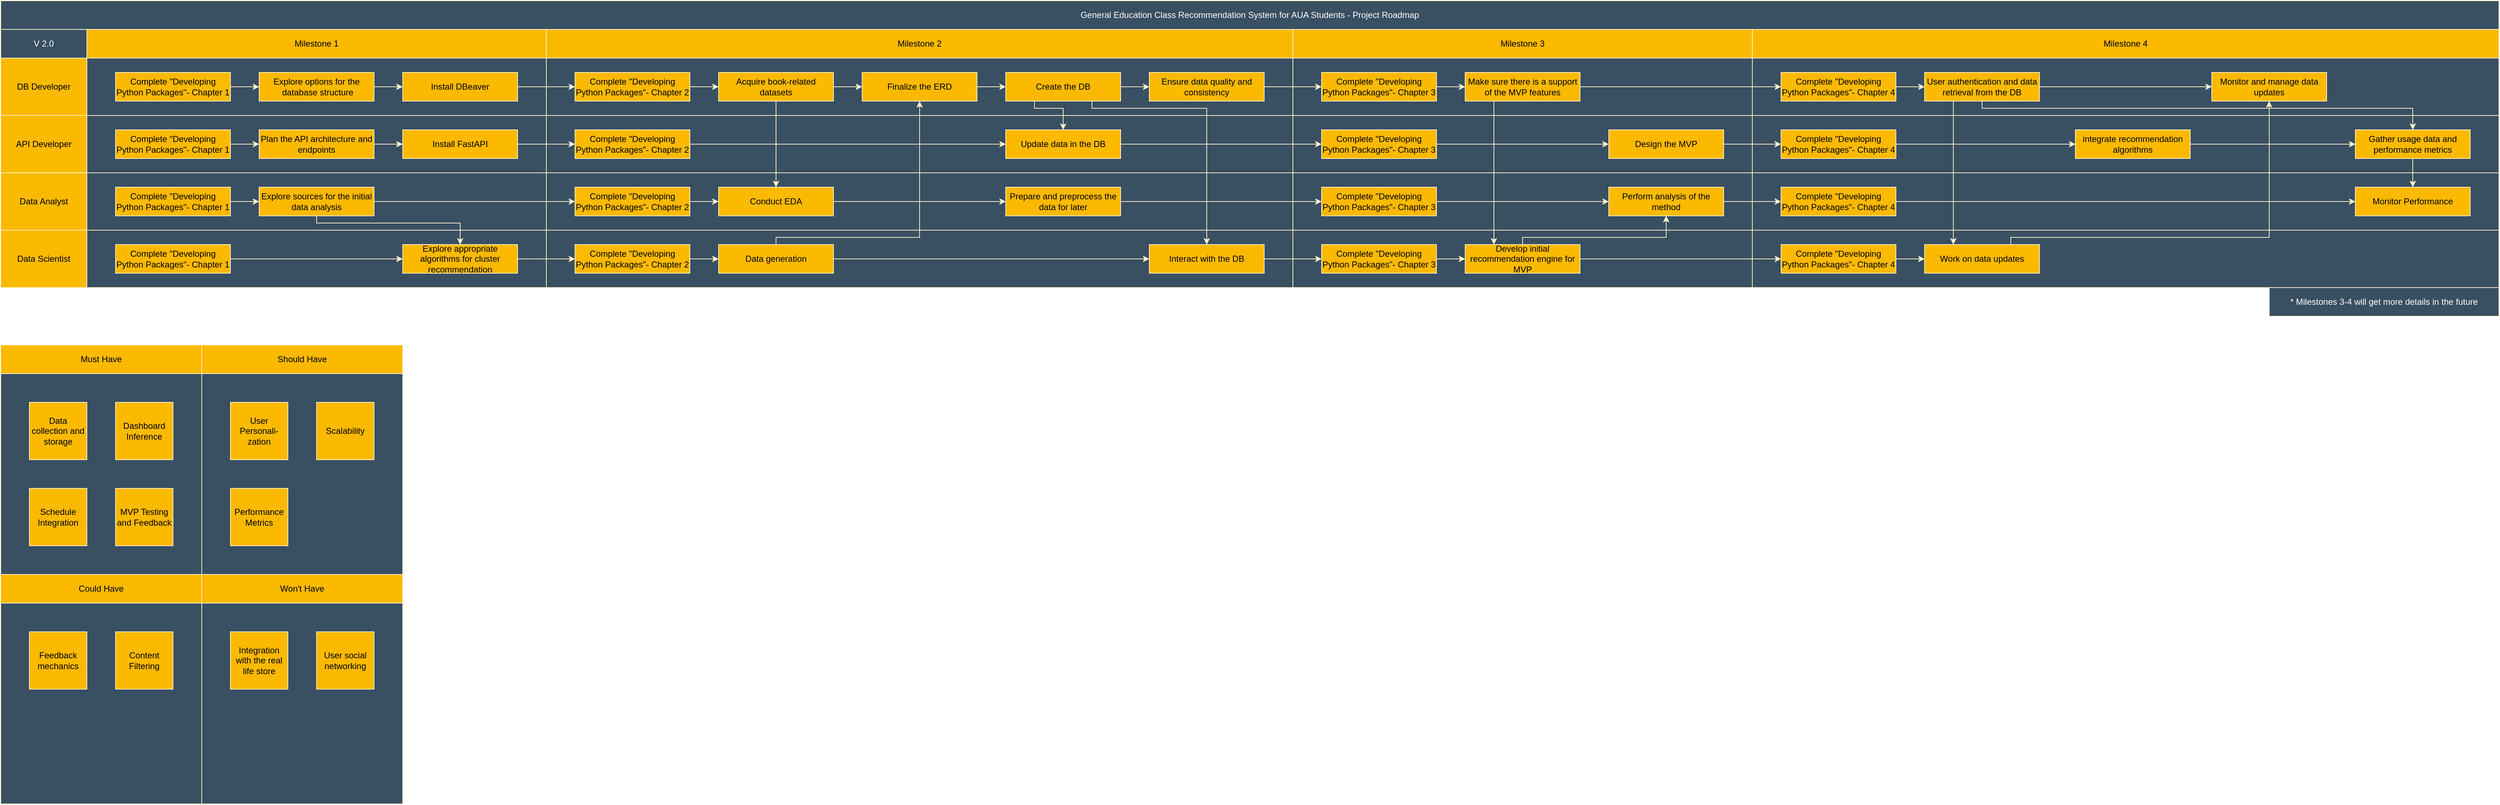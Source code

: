 <mxfile version="22.0.8" type="device">
  <diagram name="Page-1" id="mexHCa_Tbq0mfL7sBKQv">
    <mxGraphModel dx="1640" dy="1112" grid="1" gridSize="10" guides="1" tooltips="1" connect="1" arrows="1" fold="1" page="1" pageScale="1" pageWidth="3560" pageHeight="1200" math="0" shadow="0">
      <root>
        <mxCell id="0" />
        <mxCell id="1" parent="0" />
        <mxCell id="Ef0ztAQk5E2ELIDvsa6d-131" value="" style="rounded=0;whiteSpace=wrap;html=1;fillColor=#394f62;strokeColor=#FFF2CC;" parent="1" vertex="1">
          <mxGeometry x="320" y="880" width="280" height="280" as="geometry" />
        </mxCell>
        <mxCell id="Ef0ztAQk5E2ELIDvsa6d-122" value="" style="rounded=0;whiteSpace=wrap;html=1;fillColor=#394f62;strokeColor=#FFF2CC;" parent="1" vertex="1">
          <mxGeometry x="40" y="880" width="280" height="280" as="geometry" />
        </mxCell>
        <mxCell id="Ef0ztAQk5E2ELIDvsa6d-102" value="Must Have" style="rounded=0;whiteSpace=wrap;html=1;fillColor=#fbb900;strokeColor=#FFF2CC;" parent="1" vertex="1">
          <mxGeometry x="40" y="520" width="280" height="40" as="geometry" />
        </mxCell>
        <mxCell id="Ef0ztAQk5E2ELIDvsa6d-103" value="" style="rounded=0;whiteSpace=wrap;html=1;fillColor=#394f62;strokeColor=#FFF2CC;" parent="1" vertex="1">
          <mxGeometry x="40" y="560" width="280" height="280" as="geometry" />
        </mxCell>
        <mxCell id="Ef0ztAQk5E2ELIDvsa6d-104" value="Data collection and storage" style="rounded=0;whiteSpace=wrap;html=1;fillColor=#fbb900;strokeColor=#FFF2CC;" parent="1" vertex="1">
          <mxGeometry x="80" y="600" width="80" height="80" as="geometry" />
        </mxCell>
        <mxCell id="Ef0ztAQk5E2ELIDvsa6d-105" value="Dashboard Inference" style="rounded=0;whiteSpace=wrap;html=1;fillColor=#fbb900;strokeColor=#FFF2CC;" parent="1" vertex="1">
          <mxGeometry x="200" y="600" width="80" height="80" as="geometry" />
        </mxCell>
        <mxCell id="Ef0ztAQk5E2ELIDvsa6d-107" value="Schedule Integration" style="rounded=0;whiteSpace=wrap;html=1;fillColor=#fbb900;strokeColor=#FFF2CC;" parent="1" vertex="1">
          <mxGeometry x="80" y="720" width="80" height="80" as="geometry" />
        </mxCell>
        <mxCell id="Ef0ztAQk5E2ELIDvsa6d-110" value="MVP Testing and Feedback" style="rounded=0;whiteSpace=wrap;html=1;fillColor=#fbb900;strokeColor=#FFF2CC;" parent="1" vertex="1">
          <mxGeometry x="200" y="720" width="80" height="80" as="geometry" />
        </mxCell>
        <mxCell id="Ef0ztAQk5E2ELIDvsa6d-112" value="Should Have" style="rounded=0;whiteSpace=wrap;html=1;fillColor=#fbb900;strokeColor=#FFF2CC;" parent="1" vertex="1">
          <mxGeometry x="320" y="520" width="280" height="40" as="geometry" />
        </mxCell>
        <mxCell id="Ef0ztAQk5E2ELIDvsa6d-113" value="" style="rounded=0;whiteSpace=wrap;html=1;fillColor=#394f62;strokeColor=#FFF2CC;" parent="1" vertex="1">
          <mxGeometry x="320" y="560" width="280" height="280" as="geometry" />
        </mxCell>
        <mxCell id="Ef0ztAQk5E2ELIDvsa6d-114" value="User Personali- zation" style="rounded=0;whiteSpace=wrap;html=1;fillColor=#fbb900;strokeColor=#FFF2CC;" parent="1" vertex="1">
          <mxGeometry x="360" y="600" width="80" height="80" as="geometry" />
        </mxCell>
        <mxCell id="Ef0ztAQk5E2ELIDvsa6d-115" value="User social networking" style="rounded=0;whiteSpace=wrap;html=1;fillColor=#fbb900;strokeColor=#FFF2CC;" parent="1" vertex="1">
          <mxGeometry x="480" y="920" width="80" height="80" as="geometry" />
        </mxCell>
        <mxCell id="Ef0ztAQk5E2ELIDvsa6d-116" value="Performance Metrics" style="rounded=0;whiteSpace=wrap;html=1;fillColor=#fbb900;strokeColor=#FFF2CC;" parent="1" vertex="1">
          <mxGeometry x="360" y="720" width="80" height="80" as="geometry" />
        </mxCell>
        <mxCell id="Ef0ztAQk5E2ELIDvsa6d-117" value="Scalability" style="rounded=0;whiteSpace=wrap;html=1;fillColor=#fbb900;strokeColor=#FFF2CC;" parent="1" vertex="1">
          <mxGeometry x="480" y="600" width="80" height="80" as="geometry" />
        </mxCell>
        <mxCell id="Ef0ztAQk5E2ELIDvsa6d-118" value="Content Filtering" style="rounded=0;whiteSpace=wrap;html=1;fillColor=#fbb900;strokeColor=#FFF2CC;" parent="1" vertex="1">
          <mxGeometry x="200" y="920" width="80" height="80" as="geometry" />
        </mxCell>
        <mxCell id="Ef0ztAQk5E2ELIDvsa6d-119" value="Integration with the real life store" style="rounded=0;whiteSpace=wrap;html=1;fillColor=#fbb900;strokeColor=#FFF2CC;" parent="1" vertex="1">
          <mxGeometry x="360" y="920" width="80" height="80" as="geometry" />
        </mxCell>
        <mxCell id="Ef0ztAQk5E2ELIDvsa6d-121" value="Could Have" style="rounded=0;whiteSpace=wrap;html=1;fillColor=#fbb900;strokeColor=#FFF2CC;" parent="1" vertex="1">
          <mxGeometry x="40" y="840" width="280" height="40" as="geometry" />
        </mxCell>
        <mxCell id="Ef0ztAQk5E2ELIDvsa6d-130" value="Won&#39;t Have" style="rounded=0;whiteSpace=wrap;html=1;fillColor=#fbb900;strokeColor=#FFF2CC;" parent="1" vertex="1">
          <mxGeometry x="320" y="840" width="280" height="40" as="geometry" />
        </mxCell>
        <mxCell id="Ef0ztAQk5E2ELIDvsa6d-139" value="Feedback mechanics" style="rounded=0;whiteSpace=wrap;html=1;fillColor=#fbb900;strokeColor=#FFF2CC;" parent="1" vertex="1">
          <mxGeometry x="80" y="920" width="80" height="80" as="geometry" />
        </mxCell>
        <mxCell id="Ef0ztAQk5E2ELIDvsa6d-101" value="" style="rounded=0;whiteSpace=wrap;html=1;fillColor=#394f62;strokeColor=#FFF2CC;" parent="1" vertex="1">
          <mxGeometry x="2480" y="360" width="1040" height="80" as="geometry" />
        </mxCell>
        <mxCell id="Ef0ztAQk5E2ELIDvsa6d-100" value="" style="rounded=0;whiteSpace=wrap;html=1;fillColor=#394f62;strokeColor=#FFF2CC;" parent="1" vertex="1">
          <mxGeometry x="2480" y="280" width="1040" height="80" as="geometry" />
        </mxCell>
        <mxCell id="Ef0ztAQk5E2ELIDvsa6d-99" value="" style="rounded=0;whiteSpace=wrap;html=1;fillColor=#394f62;strokeColor=#FFF2CC;" parent="1" vertex="1">
          <mxGeometry x="2480" y="200" width="1040" height="80" as="geometry" />
        </mxCell>
        <mxCell id="Ef0ztAQk5E2ELIDvsa6d-98" value="" style="rounded=0;whiteSpace=wrap;html=1;fillColor=#394f62;strokeColor=#FFF2CC;" parent="1" vertex="1">
          <mxGeometry x="2480" y="120" width="1040" height="80" as="geometry" />
        </mxCell>
        <mxCell id="Ef0ztAQk5E2ELIDvsa6d-79" value="" style="rounded=0;whiteSpace=wrap;html=1;fillColor=#394f62;strokeColor=#FFF2CC;" parent="1" vertex="1">
          <mxGeometry x="1840" y="360" width="640" height="80" as="geometry" />
        </mxCell>
        <mxCell id="Ef0ztAQk5E2ELIDvsa6d-78" value="" style="rounded=0;whiteSpace=wrap;html=1;fillColor=#394f62;strokeColor=#FFF2CC;" parent="1" vertex="1">
          <mxGeometry x="1840" y="280" width="640" height="80" as="geometry" />
        </mxCell>
        <mxCell id="Ef0ztAQk5E2ELIDvsa6d-77" value="" style="rounded=0;whiteSpace=wrap;html=1;fillColor=#394f62;strokeColor=#FFF2CC;" parent="1" vertex="1">
          <mxGeometry x="1840" y="200" width="640" height="80" as="geometry" />
        </mxCell>
        <mxCell id="Ef0ztAQk5E2ELIDvsa6d-76" value="" style="rounded=0;whiteSpace=wrap;html=1;fillColor=#394f62;strokeColor=#FFF2CC;" parent="1" vertex="1">
          <mxGeometry x="1840" y="120" width="640" height="80" as="geometry" />
        </mxCell>
        <mxCell id="Ef0ztAQk5E2ELIDvsa6d-61" value="" style="rounded=0;whiteSpace=wrap;html=1;fillColor=#394f62;strokeColor=#FFF2CC;" parent="1" vertex="1">
          <mxGeometry x="800" y="360" width="1040" height="80" as="geometry" />
        </mxCell>
        <mxCell id="Ef0ztAQk5E2ELIDvsa6d-60" value="" style="rounded=0;whiteSpace=wrap;html=1;fillColor=#394f62;strokeColor=#FFF2CC;" parent="1" vertex="1">
          <mxGeometry x="800" y="280" width="1040" height="80" as="geometry" />
        </mxCell>
        <mxCell id="Ef0ztAQk5E2ELIDvsa6d-59" value="" style="rounded=0;whiteSpace=wrap;html=1;fillColor=#394f62;strokeColor=#FFF2CC;" parent="1" vertex="1">
          <mxGeometry x="800" y="170" width="1040" height="110" as="geometry" />
        </mxCell>
        <mxCell id="Ef0ztAQk5E2ELIDvsa6d-58" value="" style="rounded=0;whiteSpace=wrap;html=1;fillColor=#394f62;strokeColor=#FFF2CC;" parent="1" vertex="1">
          <mxGeometry x="800" y="120" width="1040" height="80" as="geometry" />
        </mxCell>
        <mxCell id="Ef0ztAQk5E2ELIDvsa6d-1" value="&lt;font color=&quot;#ffffff&quot;&gt;General Education Class Recommendation System for AUA Students - Project Roadmap&lt;/font&gt;" style="rounded=0;whiteSpace=wrap;html=1;fillColor=#394f62;strokeColor=#FFF2CC;" parent="1" vertex="1">
          <mxGeometry x="40" y="40" width="3480" height="40" as="geometry" />
        </mxCell>
        <mxCell id="Ef0ztAQk5E2ELIDvsa6d-2" value="Milestone 1" style="rounded=0;whiteSpace=wrap;html=1;fillColor=#fbb900;strokeColor=#FFF2CC;" parent="1" vertex="1">
          <mxGeometry x="160" y="80" width="640" height="40" as="geometry" />
        </mxCell>
        <mxCell id="Ef0ztAQk5E2ELIDvsa6d-3" value="DB Developer" style="rounded=0;whiteSpace=wrap;html=1;fillColor=#fbb900;strokeColor=#FFF2CC;" parent="1" vertex="1">
          <mxGeometry x="40" y="120" width="120" height="80" as="geometry" />
        </mxCell>
        <mxCell id="Ef0ztAQk5E2ELIDvsa6d-4" value="API Developer" style="rounded=0;whiteSpace=wrap;html=1;fillColor=#fbb900;strokeColor=#FFF2CC;" parent="1" vertex="1">
          <mxGeometry x="40" y="200" width="120" height="80" as="geometry" />
        </mxCell>
        <mxCell id="Ef0ztAQk5E2ELIDvsa6d-5" value="Data Analyst" style="rounded=0;whiteSpace=wrap;html=1;fillColor=#fbb900;strokeColor=#FFF2CC;" parent="1" vertex="1">
          <mxGeometry x="40" y="280" width="120" height="80" as="geometry" />
        </mxCell>
        <mxCell id="Ef0ztAQk5E2ELIDvsa6d-6" value="Data Scientist" style="rounded=0;whiteSpace=wrap;html=1;fillColor=#fbb900;strokeColor=#FFF2CC;" parent="1" vertex="1">
          <mxGeometry x="40" y="360" width="120" height="80" as="geometry" />
        </mxCell>
        <mxCell id="Ef0ztAQk5E2ELIDvsa6d-7" value="&lt;font color=&quot;#ffffff&quot;&gt;V 2.0&lt;/font&gt;" style="rounded=0;whiteSpace=wrap;html=1;fillColor=#394f62;strokeColor=#FFF2CC;" parent="1" vertex="1">
          <mxGeometry x="40" y="80" width="120" height="40" as="geometry" />
        </mxCell>
        <mxCell id="Ef0ztAQk5E2ELIDvsa6d-13" value="" style="rounded=0;whiteSpace=wrap;html=1;fillColor=#394f62;strokeColor=#FFF2CC;" parent="1" vertex="1">
          <mxGeometry x="160" y="200" width="640" height="80" as="geometry" />
        </mxCell>
        <mxCell id="Ef0ztAQk5E2ELIDvsa6d-14" value="" style="rounded=0;whiteSpace=wrap;html=1;fillColor=#394f62;strokeColor=#FFF2CC;" parent="1" vertex="1">
          <mxGeometry x="160" y="360" width="640" height="80" as="geometry" />
        </mxCell>
        <mxCell id="Ef0ztAQk5E2ELIDvsa6d-15" value="" style="rounded=0;whiteSpace=wrap;html=1;fillColor=#394f62;strokeColor=#FFF2CC;" parent="1" vertex="1">
          <mxGeometry x="160" y="280" width="640" height="80" as="geometry" />
        </mxCell>
        <mxCell id="Ef0ztAQk5E2ELIDvsa6d-12" value="" style="rounded=0;whiteSpace=wrap;html=1;fillColor=#394f62;strokeColor=#FFF2CC;" parent="1" vertex="1">
          <mxGeometry x="160" y="120" width="640" height="80" as="geometry" />
        </mxCell>
        <mxCell id="Ef0ztAQk5E2ELIDvsa6d-9" value="Complete &quot;Developing Python Packages&quot;- Chapter 1" style="rounded=0;whiteSpace=wrap;html=1;fillColor=#fbb900;strokeColor=#FFF2CC;" parent="1" vertex="1">
          <mxGeometry x="200" y="140" width="160" height="40" as="geometry" />
        </mxCell>
        <mxCell id="Ef0ztAQk5E2ELIDvsa6d-10" value="Complete &quot;Developing Python Packages&quot;- Chapter 1" style="rounded=0;whiteSpace=wrap;html=1;fillColor=#fbb900;strokeColor=#FFF2CC;" parent="1" vertex="1">
          <mxGeometry x="200" y="220" width="160" height="40" as="geometry" />
        </mxCell>
        <mxCell id="Ef0ztAQk5E2ELIDvsa6d-11" value="Complete &quot;Developing Python Packages&quot;- Chapter 1" style="rounded=0;whiteSpace=wrap;html=1;fillColor=#fbb900;strokeColor=#FFF2CC;" parent="1" vertex="1">
          <mxGeometry x="200" y="300" width="160" height="40" as="geometry" />
        </mxCell>
        <mxCell id="Ef0ztAQk5E2ELIDvsa6d-8" value="Complete &quot;Developing Python Packages&quot;- Chapter 1" style="rounded=0;whiteSpace=wrap;html=1;fillColor=#fbb900;strokeColor=#FFF2CC;" parent="1" vertex="1">
          <mxGeometry x="200" y="380" width="160" height="40" as="geometry" />
        </mxCell>
        <mxCell id="Ef0ztAQk5E2ELIDvsa6d-17" value="Explore options for the &amp;nbsp;database structure" style="rounded=0;whiteSpace=wrap;html=1;fillColor=#fbb900;strokeColor=#FFF2CC;" parent="1" vertex="1">
          <mxGeometry x="400" y="140" width="160" height="40" as="geometry" />
        </mxCell>
        <mxCell id="Ef0ztAQk5E2ELIDvsa6d-18" value="" style="endArrow=classic;html=1;rounded=0;exitX=1;exitY=0.5;exitDx=0;exitDy=0;entryX=0;entryY=0.5;entryDx=0;entryDy=0;fillColor=#394f62;strokeColor=#FFF2CC;" parent="1" source="Ef0ztAQk5E2ELIDvsa6d-9" target="Ef0ztAQk5E2ELIDvsa6d-17" edge="1">
          <mxGeometry width="50" height="50" relative="1" as="geometry">
            <mxPoint x="430" y="320" as="sourcePoint" />
            <mxPoint x="480" y="270" as="targetPoint" />
          </mxGeometry>
        </mxCell>
        <mxCell id="Ef0ztAQk5E2ELIDvsa6d-19" value="Plan the API architecture and endpoints" style="rounded=0;whiteSpace=wrap;html=1;fillColor=#fbb900;strokeColor=#FFF2CC;" parent="1" vertex="1">
          <mxGeometry x="400" y="220" width="160" height="40" as="geometry" />
        </mxCell>
        <mxCell id="Ef0ztAQk5E2ELIDvsa6d-20" value="" style="endArrow=classic;html=1;rounded=0;exitX=1;exitY=0.5;exitDx=0;exitDy=0;entryX=0;entryY=0.5;entryDx=0;entryDy=0;fillColor=#394f62;strokeColor=#FFF2CC;" parent="1" source="Ef0ztAQk5E2ELIDvsa6d-10" target="Ef0ztAQk5E2ELIDvsa6d-19" edge="1">
          <mxGeometry width="50" height="50" relative="1" as="geometry">
            <mxPoint x="430" y="320" as="sourcePoint" />
            <mxPoint x="480" y="270" as="targetPoint" />
          </mxGeometry>
        </mxCell>
        <mxCell id="Ef0ztAQk5E2ELIDvsa6d-21" value="Explore sources for the initial data analysis" style="rounded=0;whiteSpace=wrap;html=1;fillColor=#fbb900;strokeColor=#FFF2CC;" parent="1" vertex="1">
          <mxGeometry x="400" y="300" width="160" height="40" as="geometry" />
        </mxCell>
        <mxCell id="Ef0ztAQk5E2ELIDvsa6d-22" value="Explore appropriate algorithms for cluster recommendation" style="rounded=0;whiteSpace=wrap;html=1;fillColor=#fbb900;strokeColor=#FFF2CC;" parent="1" vertex="1">
          <mxGeometry x="600" y="380" width="160" height="40" as="geometry" />
        </mxCell>
        <mxCell id="Ef0ztAQk5E2ELIDvsa6d-23" value="" style="endArrow=classic;html=1;rounded=0;exitX=0.5;exitY=1;exitDx=0;exitDy=0;entryX=0.5;entryY=0;entryDx=0;entryDy=0;fillColor=#394f62;strokeColor=#FFF2CC;" parent="1" source="Ef0ztAQk5E2ELIDvsa6d-21" target="Ef0ztAQk5E2ELIDvsa6d-22" edge="1">
          <mxGeometry width="50" height="50" relative="1" as="geometry">
            <mxPoint x="430" y="320" as="sourcePoint" />
            <mxPoint x="480" y="270" as="targetPoint" />
            <Array as="points">
              <mxPoint x="480" y="350" />
              <mxPoint x="680" y="350" />
            </Array>
          </mxGeometry>
        </mxCell>
        <mxCell id="Ef0ztAQk5E2ELIDvsa6d-24" value="" style="endArrow=classic;html=1;rounded=0;exitX=1;exitY=0.5;exitDx=0;exitDy=0;entryX=0;entryY=0.5;entryDx=0;entryDy=0;fillColor=#394f62;strokeColor=#FFF2CC;" parent="1" source="Ef0ztAQk5E2ELIDvsa6d-11" target="Ef0ztAQk5E2ELIDvsa6d-21" edge="1">
          <mxGeometry width="50" height="50" relative="1" as="geometry">
            <mxPoint x="430" y="320" as="sourcePoint" />
            <mxPoint x="480" y="270" as="targetPoint" />
          </mxGeometry>
        </mxCell>
        <mxCell id="Ef0ztAQk5E2ELIDvsa6d-25" value="" style="endArrow=classic;html=1;rounded=0;exitX=1;exitY=0.5;exitDx=0;exitDy=0;entryX=0;entryY=0.5;entryDx=0;entryDy=0;fillColor=#394f62;strokeColor=#FFF2CC;" parent="1" source="Ef0ztAQk5E2ELIDvsa6d-8" target="Ef0ztAQk5E2ELIDvsa6d-22" edge="1">
          <mxGeometry width="50" height="50" relative="1" as="geometry">
            <mxPoint x="430" y="320" as="sourcePoint" />
            <mxPoint x="480" y="270" as="targetPoint" />
          </mxGeometry>
        </mxCell>
        <mxCell id="Ef0ztAQk5E2ELIDvsa6d-26" value="Install DBeaver" style="rounded=0;whiteSpace=wrap;html=1;fillColor=#fbb900;strokeColor=#FFF2CC;" parent="1" vertex="1">
          <mxGeometry x="600" y="140" width="160" height="40" as="geometry" />
        </mxCell>
        <mxCell id="Ef0ztAQk5E2ELIDvsa6d-27" value="" style="endArrow=classic;html=1;rounded=0;exitX=1;exitY=0.5;exitDx=0;exitDy=0;entryX=0;entryY=0.5;entryDx=0;entryDy=0;fillColor=#394f62;strokeColor=#FFF2CC;" parent="1" source="Ef0ztAQk5E2ELIDvsa6d-17" target="Ef0ztAQk5E2ELIDvsa6d-26" edge="1">
          <mxGeometry width="50" height="50" relative="1" as="geometry">
            <mxPoint x="550" y="330" as="sourcePoint" />
            <mxPoint x="600" y="280" as="targetPoint" />
          </mxGeometry>
        </mxCell>
        <mxCell id="Ef0ztAQk5E2ELIDvsa6d-28" value="Install FastAPI" style="rounded=0;whiteSpace=wrap;html=1;fillColor=#fbb900;strokeColor=#FFF2CC;" parent="1" vertex="1">
          <mxGeometry x="600" y="220" width="160" height="40" as="geometry" />
        </mxCell>
        <mxCell id="Ef0ztAQk5E2ELIDvsa6d-29" value="" style="endArrow=classic;html=1;rounded=0;exitX=1;exitY=0.5;exitDx=0;exitDy=0;entryX=0;entryY=0.5;entryDx=0;entryDy=0;fillColor=#394f62;strokeColor=#FFF2CC;" parent="1" source="Ef0ztAQk5E2ELIDvsa6d-19" target="Ef0ztAQk5E2ELIDvsa6d-28" edge="1">
          <mxGeometry width="50" height="50" relative="1" as="geometry">
            <mxPoint x="570" y="170" as="sourcePoint" />
            <mxPoint x="610" y="170" as="targetPoint" />
          </mxGeometry>
        </mxCell>
        <mxCell id="Ef0ztAQk5E2ELIDvsa6d-30" value="Milestone 2" style="rounded=0;whiteSpace=wrap;html=1;fillColor=#fbb900;strokeColor=#FFF2CC;" parent="1" vertex="1">
          <mxGeometry x="800" y="80" width="1040" height="40" as="geometry" />
        </mxCell>
        <mxCell id="Ef0ztAQk5E2ELIDvsa6d-31" value="&lt;font color=&quot;#ffffff&quot;&gt;* Milestones 3-4 will get more details in the future&lt;/font&gt;" style="rounded=0;whiteSpace=wrap;html=1;fillColor=#394f62;strokeColor=#FFF2CC;" parent="1" vertex="1">
          <mxGeometry x="3200" y="440" width="320" height="40" as="geometry" />
        </mxCell>
        <mxCell id="Ef0ztAQk5E2ELIDvsa6d-32" value="Complete &quot;Developing Python Packages&quot;- Chapter 2" style="rounded=0;whiteSpace=wrap;html=1;fillColor=#fbb900;strokeColor=#FFF2CC;" parent="1" vertex="1">
          <mxGeometry x="840" y="140" width="160" height="40" as="geometry" />
        </mxCell>
        <mxCell id="Ef0ztAQk5E2ELIDvsa6d-33" value="Complete &quot;Developing Python Packages&quot;- Chapter 2" style="rounded=0;whiteSpace=wrap;html=1;fillColor=#394f62;strokeColor=#FFF2CC;" parent="1" vertex="1">
          <mxGeometry x="840" y="220" width="160" height="40" as="geometry" />
        </mxCell>
        <mxCell id="Ef0ztAQk5E2ELIDvsa6d-34" value="Complete &quot;Developing Python Packages&quot;- Chapter 2" style="rounded=0;whiteSpace=wrap;html=1;fillColor=#fbb900;strokeColor=#FFF2CC;" parent="1" vertex="1">
          <mxGeometry x="840" y="300" width="160" height="40" as="geometry" />
        </mxCell>
        <mxCell id="Ef0ztAQk5E2ELIDvsa6d-35" value="Complete &quot;Developing Python Packages&quot;- Chapter 2" style="rounded=0;whiteSpace=wrap;html=1;fillColor=#fbb900;strokeColor=#FFF2CC;" parent="1" vertex="1">
          <mxGeometry x="840" y="380" width="160" height="40" as="geometry" />
        </mxCell>
        <mxCell id="Ef0ztAQk5E2ELIDvsa6d-36" value="" style="endArrow=classic;html=1;rounded=0;exitX=1;exitY=0.5;exitDx=0;exitDy=0;entryX=0;entryY=0.5;entryDx=0;entryDy=0;fillColor=#394f62;strokeColor=#FFF2CC;" parent="1" source="Ef0ztAQk5E2ELIDvsa6d-26" target="Ef0ztAQk5E2ELIDvsa6d-32" edge="1">
          <mxGeometry width="50" height="50" relative="1" as="geometry">
            <mxPoint x="990" y="410" as="sourcePoint" />
            <mxPoint x="1040" y="360" as="targetPoint" />
          </mxGeometry>
        </mxCell>
        <mxCell id="Ef0ztAQk5E2ELIDvsa6d-37" value="" style="endArrow=classic;html=1;rounded=0;exitX=1;exitY=0.5;exitDx=0;exitDy=0;entryX=0;entryY=0.5;entryDx=0;entryDy=0;fillColor=#394f62;strokeColor=#FFF2CC;" parent="1" source="Ef0ztAQk5E2ELIDvsa6d-28" target="Ef0ztAQk5E2ELIDvsa6d-33" edge="1">
          <mxGeometry width="50" height="50" relative="1" as="geometry">
            <mxPoint x="990" y="410" as="sourcePoint" />
            <mxPoint x="1040" y="360" as="targetPoint" />
          </mxGeometry>
        </mxCell>
        <mxCell id="Ef0ztAQk5E2ELIDvsa6d-38" value="" style="endArrow=classic;html=1;rounded=0;exitX=1;exitY=0.5;exitDx=0;exitDy=0;entryX=0;entryY=0.5;entryDx=0;entryDy=0;fillColor=#394f62;strokeColor=#FFF2CC;" parent="1" source="Ef0ztAQk5E2ELIDvsa6d-21" target="Ef0ztAQk5E2ELIDvsa6d-34" edge="1">
          <mxGeometry width="50" height="50" relative="1" as="geometry">
            <mxPoint x="990" y="410" as="sourcePoint" />
            <mxPoint x="1040" y="360" as="targetPoint" />
          </mxGeometry>
        </mxCell>
        <mxCell id="Ef0ztAQk5E2ELIDvsa6d-39" value="" style="endArrow=classic;html=1;rounded=0;exitX=1;exitY=0.5;exitDx=0;exitDy=0;entryX=0;entryY=0.5;entryDx=0;entryDy=0;fillColor=#394f62;strokeColor=#FFF2CC;" parent="1" source="Ef0ztAQk5E2ELIDvsa6d-22" target="Ef0ztAQk5E2ELIDvsa6d-35" edge="1">
          <mxGeometry width="50" height="50" relative="1" as="geometry">
            <mxPoint x="910" y="410" as="sourcePoint" />
            <mxPoint x="960" y="360" as="targetPoint" />
          </mxGeometry>
        </mxCell>
        <mxCell id="Ef0ztAQk5E2ELIDvsa6d-41" value="Complete &quot;Developing Python Packages&quot;- Chapter 2" style="rounded=0;whiteSpace=wrap;html=1;fillColor=#fbb900;strokeColor=#FFF2CC;" parent="1" vertex="1">
          <mxGeometry x="840" y="220" width="160" height="40" as="geometry" />
        </mxCell>
        <mxCell id="Ef0ztAQk5E2ELIDvsa6d-44" value="Data generation" style="rounded=0;whiteSpace=wrap;html=1;fillColor=#fbb900;strokeColor=#FFF2CC;" parent="1" vertex="1">
          <mxGeometry x="1040" y="380" width="160" height="40" as="geometry" />
        </mxCell>
        <mxCell id="Ef0ztAQk5E2ELIDvsa6d-46" value="" style="endArrow=classic;html=1;rounded=0;exitX=0.5;exitY=0;exitDx=0;exitDy=0;entryX=0.5;entryY=1;entryDx=0;entryDy=0;fillColor=#394f62;strokeColor=#FFF2CC;" parent="1" source="Ef0ztAQk5E2ELIDvsa6d-44" target="M5QD9Zlpj8GHrHNxRGil-4" edge="1">
          <mxGeometry width="50" height="50" relative="1" as="geometry">
            <mxPoint x="1120" y="340" as="sourcePoint" />
            <mxPoint x="1050" y="360" as="targetPoint" />
            <Array as="points">
              <mxPoint x="1120" y="370" />
              <mxPoint x="1320" y="370" />
            </Array>
          </mxGeometry>
        </mxCell>
        <mxCell id="Ef0ztAQk5E2ELIDvsa6d-50" value="" style="endArrow=classic;html=1;rounded=0;exitX=1;exitY=0.5;exitDx=0;exitDy=0;entryX=0;entryY=0.5;entryDx=0;entryDy=0;fillColor=#394f62;strokeColor=#FFF2CC;" parent="1" source="Ef0ztAQk5E2ELIDvsa6d-41" target="M5QD9Zlpj8GHrHNxRGil-12" edge="1">
          <mxGeometry width="50" height="50" relative="1" as="geometry">
            <mxPoint x="1090" y="320" as="sourcePoint" />
            <mxPoint x="1040" y="240" as="targetPoint" />
          </mxGeometry>
        </mxCell>
        <mxCell id="Ef0ztAQk5E2ELIDvsa6d-51" value="" style="endArrow=classic;html=1;rounded=0;exitX=1;exitY=0.5;exitDx=0;exitDy=0;entryX=0;entryY=0.5;entryDx=0;entryDy=0;fillColor=#394f62;strokeColor=#FFF2CC;" parent="1" source="Ef0ztAQk5E2ELIDvsa6d-34" edge="1">
          <mxGeometry width="50" height="50" relative="1" as="geometry">
            <mxPoint x="1090" y="320" as="sourcePoint" />
            <mxPoint x="1040" y="320" as="targetPoint" />
          </mxGeometry>
        </mxCell>
        <mxCell id="Ef0ztAQk5E2ELIDvsa6d-52" value="" style="endArrow=classic;html=1;rounded=0;exitX=1;exitY=0.5;exitDx=0;exitDy=0;entryX=0;entryY=0.5;entryDx=0;entryDy=0;fillColor=#394f62;strokeColor=#FFF2CC;" parent="1" source="Ef0ztAQk5E2ELIDvsa6d-35" target="Ef0ztAQk5E2ELIDvsa6d-44" edge="1">
          <mxGeometry width="50" height="50" relative="1" as="geometry">
            <mxPoint x="1090" y="320" as="sourcePoint" />
            <mxPoint x="1140" y="270" as="targetPoint" />
          </mxGeometry>
        </mxCell>
        <mxCell id="Ef0ztAQk5E2ELIDvsa6d-53" value="Milestone 3" style="rounded=0;whiteSpace=wrap;html=1;fillColor=#fbb900;strokeColor=#FFF2CC;" parent="1" vertex="1">
          <mxGeometry x="1840" y="80" width="640" height="40" as="geometry" />
        </mxCell>
        <mxCell id="Ef0ztAQk5E2ELIDvsa6d-54" value="" style="endArrow=classic;html=1;rounded=0;exitX=1;exitY=0.5;exitDx=0;exitDy=0;fillColor=#394f62;strokeColor=#FFF2CC;" parent="1" edge="1">
          <mxGeometry width="50" height="50" relative="1" as="geometry">
            <mxPoint x="1920" y="160" as="sourcePoint" />
            <mxPoint x="2000" y="160" as="targetPoint" />
          </mxGeometry>
        </mxCell>
        <mxCell id="Ef0ztAQk5E2ELIDvsa6d-56" value="" style="endArrow=classic;html=1;rounded=0;exitX=1;exitY=0.5;exitDx=0;exitDy=0;fillColor=#394f62;strokeColor=#FFF2CC;entryX=0;entryY=0.5;entryDx=0;entryDy=0;" parent="1" edge="1" target="M5QD9Zlpj8GHrHNxRGil-16">
          <mxGeometry width="50" height="50" relative="1" as="geometry">
            <mxPoint x="1200" y="320" as="sourcePoint" />
            <mxPoint x="1480" y="320" as="targetPoint" />
          </mxGeometry>
        </mxCell>
        <mxCell id="Ef0ztAQk5E2ELIDvsa6d-57" value="" style="endArrow=classic;html=1;rounded=0;exitX=1;exitY=0.5;exitDx=0;exitDy=0;fillColor=#394f62;strokeColor=#FFF2CC;" parent="1" edge="1">
          <mxGeometry width="50" height="50" relative="1" as="geometry">
            <mxPoint x="1920" y="400" as="sourcePoint" />
            <mxPoint x="2000" y="400" as="targetPoint" />
          </mxGeometry>
        </mxCell>
        <mxCell id="Ef0ztAQk5E2ELIDvsa6d-62" value="Complete &quot;Developing Python Packages&quot;- Chapter 3" style="rounded=0;whiteSpace=wrap;html=1;fillColor=#fbb900;strokeColor=#FFF2CC;" parent="1" vertex="1">
          <mxGeometry x="1880" y="140" width="160" height="40" as="geometry" />
        </mxCell>
        <mxCell id="Ef0ztAQk5E2ELIDvsa6d-63" value="Complete &quot;Developing Python Packages&quot;- Chapter 3" style="rounded=0;whiteSpace=wrap;html=1;fillColor=#fbb900;strokeColor=#FFF2CC;" parent="1" vertex="1">
          <mxGeometry x="1880" y="220" width="160" height="40" as="geometry" />
        </mxCell>
        <mxCell id="Ef0ztAQk5E2ELIDvsa6d-64" value="Complete &quot;Developing Python Packages&quot;- Chapter 3" style="rounded=0;whiteSpace=wrap;html=1;fillColor=#fbb900;strokeColor=#FFF2CC;" parent="1" vertex="1">
          <mxGeometry x="1880" y="300" width="160" height="40" as="geometry" />
        </mxCell>
        <mxCell id="Ef0ztAQk5E2ELIDvsa6d-65" value="Complete &quot;Developing Python Packages&quot;- Chapter 3" style="rounded=0;whiteSpace=wrap;html=1;fillColor=#fbb900;strokeColor=#FFF2CC;" parent="1" vertex="1">
          <mxGeometry x="1880" y="380" width="160" height="40" as="geometry" />
        </mxCell>
        <mxCell id="Ef0ztAQk5E2ELIDvsa6d-66" value="Make sure there is a support of the MVP features" style="rounded=0;whiteSpace=wrap;html=1;fillColor=#fbb900;strokeColor=#FFF2CC;" parent="1" vertex="1">
          <mxGeometry x="2080" y="140" width="160" height="40" as="geometry" />
        </mxCell>
        <mxCell id="Ef0ztAQk5E2ELIDvsa6d-67" value="Design the MVP" style="rounded=0;whiteSpace=wrap;html=1;fillColor=#fbb900;strokeColor=#FFF2CC;" parent="1" vertex="1">
          <mxGeometry x="2280" y="220" width="160" height="40" as="geometry" />
        </mxCell>
        <mxCell id="Ef0ztAQk5E2ELIDvsa6d-68" value="Perform analysis of the method" style="rounded=0;whiteSpace=wrap;html=1;fillColor=#fbb900;strokeColor=#FFF2CC;" parent="1" vertex="1">
          <mxGeometry x="2280" y="300" width="160" height="40" as="geometry" />
        </mxCell>
        <mxCell id="Ef0ztAQk5E2ELIDvsa6d-69" value="Develop initial recommendation engine for MVP" style="rounded=0;whiteSpace=wrap;html=1;fillColor=#fbb900;strokeColor=#FFF2CC;" parent="1" vertex="1">
          <mxGeometry x="2080" y="380" width="160" height="40" as="geometry" />
        </mxCell>
        <mxCell id="Ef0ztAQk5E2ELIDvsa6d-70" value="" style="endArrow=classic;html=1;rounded=0;exitX=1;exitY=0.5;exitDx=0;exitDy=0;entryX=0;entryY=0.5;entryDx=0;entryDy=0;fillColor=#394f62;strokeColor=#FFF2CC;" parent="1" source="Ef0ztAQk5E2ELIDvsa6d-62" target="Ef0ztAQk5E2ELIDvsa6d-66" edge="1">
          <mxGeometry width="50" height="50" relative="1" as="geometry">
            <mxPoint x="2190" y="180" as="sourcePoint" />
            <mxPoint x="2240" y="130" as="targetPoint" />
          </mxGeometry>
        </mxCell>
        <mxCell id="Ef0ztAQk5E2ELIDvsa6d-71" value="" style="endArrow=classic;html=1;rounded=0;exitX=1;exitY=0.5;exitDx=0;exitDy=0;entryX=0;entryY=0.5;entryDx=0;entryDy=0;fillColor=#394f62;strokeColor=#FFF2CC;" parent="1" source="Ef0ztAQk5E2ELIDvsa6d-63" target="Ef0ztAQk5E2ELIDvsa6d-67" edge="1">
          <mxGeometry width="50" height="50" relative="1" as="geometry">
            <mxPoint x="2190" y="180" as="sourcePoint" />
            <mxPoint x="2240" y="130" as="targetPoint" />
          </mxGeometry>
        </mxCell>
        <mxCell id="Ef0ztAQk5E2ELIDvsa6d-72" value="" style="endArrow=classic;html=1;rounded=0;exitX=1;exitY=0.5;exitDx=0;exitDy=0;fillColor=#394f62;strokeColor=#FFF2CC;" parent="1" source="Ef0ztAQk5E2ELIDvsa6d-64" target="Ef0ztAQk5E2ELIDvsa6d-68" edge="1">
          <mxGeometry width="50" height="50" relative="1" as="geometry">
            <mxPoint x="2190" y="180" as="sourcePoint" />
            <mxPoint x="2240" y="130" as="targetPoint" />
          </mxGeometry>
        </mxCell>
        <mxCell id="Ef0ztAQk5E2ELIDvsa6d-73" value="" style="endArrow=classic;html=1;rounded=0;exitX=1;exitY=0.5;exitDx=0;exitDy=0;fillColor=#394f62;strokeColor=#FFF2CC;" parent="1" source="Ef0ztAQk5E2ELIDvsa6d-65" target="Ef0ztAQk5E2ELIDvsa6d-69" edge="1">
          <mxGeometry width="50" height="50" relative="1" as="geometry">
            <mxPoint x="2190" y="280" as="sourcePoint" />
            <mxPoint x="2240" y="230" as="targetPoint" />
          </mxGeometry>
        </mxCell>
        <mxCell id="Ef0ztAQk5E2ELIDvsa6d-80" value="Milestone 4" style="rounded=0;whiteSpace=wrap;html=1;fillColor=#fbb900;strokeColor=#FFF2CC;" parent="1" vertex="1">
          <mxGeometry x="2480" y="80" width="1040" height="40" as="geometry" />
        </mxCell>
        <mxCell id="Ef0ztAQk5E2ELIDvsa6d-81" value="" style="endArrow=classic;html=1;rounded=0;exitX=1;exitY=0.5;exitDx=0;exitDy=0;fillColor=#394f62;strokeColor=#FFF2CC;" parent="1" source="Ef0ztAQk5E2ELIDvsa6d-66" edge="1">
          <mxGeometry width="50" height="50" relative="1" as="geometry">
            <mxPoint x="2500" y="240" as="sourcePoint" />
            <mxPoint x="2520" y="160" as="targetPoint" />
          </mxGeometry>
        </mxCell>
        <mxCell id="Ef0ztAQk5E2ELIDvsa6d-82" value="" style="endArrow=classic;html=1;rounded=0;exitX=1;exitY=0.5;exitDx=0;exitDy=0;fillColor=#394f62;strokeColor=#FFF2CC;" parent="1" source="Ef0ztAQk5E2ELIDvsa6d-67" edge="1">
          <mxGeometry width="50" height="50" relative="1" as="geometry">
            <mxPoint x="2500" y="240" as="sourcePoint" />
            <mxPoint x="2520" y="240" as="targetPoint" />
          </mxGeometry>
        </mxCell>
        <mxCell id="Ef0ztAQk5E2ELIDvsa6d-83" value="" style="endArrow=classic;html=1;rounded=0;exitX=1;exitY=0.5;exitDx=0;exitDy=0;fillColor=#394f62;strokeColor=#FFF2CC;" parent="1" source="Ef0ztAQk5E2ELIDvsa6d-68" edge="1">
          <mxGeometry width="50" height="50" relative="1" as="geometry">
            <mxPoint x="2500" y="240" as="sourcePoint" />
            <mxPoint x="2520" y="320" as="targetPoint" />
          </mxGeometry>
        </mxCell>
        <mxCell id="Ef0ztAQk5E2ELIDvsa6d-84" value="" style="endArrow=classic;html=1;rounded=0;exitX=1;exitY=0.5;exitDx=0;exitDy=0;fillColor=#394f62;strokeColor=#FFF2CC;" parent="1" source="Ef0ztAQk5E2ELIDvsa6d-69" edge="1">
          <mxGeometry width="50" height="50" relative="1" as="geometry">
            <mxPoint x="2500" y="240" as="sourcePoint" />
            <mxPoint x="2520" y="400" as="targetPoint" />
          </mxGeometry>
        </mxCell>
        <mxCell id="Ef0ztAQk5E2ELIDvsa6d-85" value="Complete &quot;Developing Python Packages&quot;- Chapter 4" style="rounded=0;whiteSpace=wrap;html=1;fillColor=#fbb900;strokeColor=#FFF2CC;" parent="1" vertex="1">
          <mxGeometry x="2520" y="140" width="160" height="40" as="geometry" />
        </mxCell>
        <mxCell id="Ef0ztAQk5E2ELIDvsa6d-86" value="Complete &quot;Developing Python Packages&quot;- Chapter 4" style="rounded=0;whiteSpace=wrap;html=1;fillColor=#fbb900;strokeColor=#FFF2CC;" parent="1" vertex="1">
          <mxGeometry x="2520" y="220" width="160" height="40" as="geometry" />
        </mxCell>
        <mxCell id="Ef0ztAQk5E2ELIDvsa6d-87" value="Complete &quot;Developing Python Packages&quot;- Chapter 4" style="rounded=0;whiteSpace=wrap;html=1;fillColor=#fbb900;strokeColor=#FFF2CC;" parent="1" vertex="1">
          <mxGeometry x="2520" y="300" width="160" height="40" as="geometry" />
        </mxCell>
        <mxCell id="Ef0ztAQk5E2ELIDvsa6d-88" value="Complete &quot;Developing Python Packages&quot;- Chapter 4" style="rounded=0;whiteSpace=wrap;html=1;fillColor=#fbb900;strokeColor=#FFF2CC;" parent="1" vertex="1">
          <mxGeometry x="2520" y="380" width="160" height="40" as="geometry" />
        </mxCell>
        <mxCell id="Ef0ztAQk5E2ELIDvsa6d-89" value="User authentication and data retrieval from the DB" style="rounded=0;whiteSpace=wrap;html=1;fillColor=#fbb900;strokeColor=#FFF2CC;" parent="1" vertex="1">
          <mxGeometry x="2720" y="140" width="160" height="40" as="geometry" />
        </mxCell>
        <mxCell id="Ef0ztAQk5E2ELIDvsa6d-90" value="integrate recommendation algorithms" style="rounded=0;whiteSpace=wrap;html=1;fillColor=#fbb900;strokeColor=#FFF2CC;" parent="1" vertex="1">
          <mxGeometry x="2930" y="220" width="160" height="40" as="geometry" />
        </mxCell>
        <mxCell id="Ef0ztAQk5E2ELIDvsa6d-91" value="Gather usage data and performance metrics" style="rounded=0;whiteSpace=wrap;html=1;fillColor=#fbb900;strokeColor=#FFF2CC;" parent="1" vertex="1">
          <mxGeometry x="3320" y="220" width="160" height="40" as="geometry" />
        </mxCell>
        <mxCell id="Ef0ztAQk5E2ELIDvsa6d-92" value="Monitor and manage data updates" style="rounded=0;whiteSpace=wrap;html=1;fillColor=#fbb900;strokeColor=#FFF2CC;" parent="1" vertex="1">
          <mxGeometry x="3120" y="140" width="160" height="40" as="geometry" />
        </mxCell>
        <mxCell id="Ef0ztAQk5E2ELIDvsa6d-93" value="" style="endArrow=classic;html=1;rounded=0;exitX=1;exitY=0.5;exitDx=0;exitDy=0;entryX=0;entryY=0.5;entryDx=0;entryDy=0;fillColor=#394f62;strokeColor=#FFF2CC;" parent="1" source="Ef0ztAQk5E2ELIDvsa6d-85" target="Ef0ztAQk5E2ELIDvsa6d-89" edge="1">
          <mxGeometry width="50" height="50" relative="1" as="geometry">
            <mxPoint x="2790" y="240" as="sourcePoint" />
            <mxPoint x="2840" y="190" as="targetPoint" />
          </mxGeometry>
        </mxCell>
        <mxCell id="Ef0ztAQk5E2ELIDvsa6d-94" value="" style="endArrow=classic;html=1;rounded=0;exitX=1;exitY=0.5;exitDx=0;exitDy=0;entryX=0;entryY=0.5;entryDx=0;entryDy=0;fillColor=#394f62;strokeColor=#FFF2CC;" parent="1" source="Ef0ztAQk5E2ELIDvsa6d-86" target="Ef0ztAQk5E2ELIDvsa6d-90" edge="1">
          <mxGeometry width="50" height="50" relative="1" as="geometry">
            <mxPoint x="2790" y="240" as="sourcePoint" />
            <mxPoint x="2840" y="190" as="targetPoint" />
          </mxGeometry>
        </mxCell>
        <mxCell id="Ef0ztAQk5E2ELIDvsa6d-96" value="" style="endArrow=classic;html=1;rounded=0;exitX=1;exitY=0.5;exitDx=0;exitDy=0;entryX=0;entryY=0.5;entryDx=0;entryDy=0;fillColor=#394f62;strokeColor=#FFF2CC;" parent="1" source="Ef0ztAQk5E2ELIDvsa6d-89" target="Ef0ztAQk5E2ELIDvsa6d-92" edge="1">
          <mxGeometry width="50" height="50" relative="1" as="geometry">
            <mxPoint x="2790" y="240" as="sourcePoint" />
            <mxPoint x="2840" y="190" as="targetPoint" />
          </mxGeometry>
        </mxCell>
        <mxCell id="M5QD9Zlpj8GHrHNxRGil-1" value="Acquire book-related datasets" style="rounded=0;whiteSpace=wrap;html=1;fillColor=#fbb900;strokeColor=#FFF2CC;" vertex="1" parent="1">
          <mxGeometry x="1040" y="140" width="160" height="40" as="geometry" />
        </mxCell>
        <mxCell id="M5QD9Zlpj8GHrHNxRGil-2" value="" style="endArrow=classic;html=1;rounded=0;exitX=1;exitY=0.5;exitDx=0;exitDy=0;entryX=0;entryY=0.5;entryDx=0;entryDy=0;fillColor=#394f62;strokeColor=#FFF2CC;" edge="1" parent="1" source="Ef0ztAQk5E2ELIDvsa6d-32" target="M5QD9Zlpj8GHrHNxRGil-1">
          <mxGeometry width="50" height="50" relative="1" as="geometry">
            <mxPoint x="770" y="170" as="sourcePoint" />
            <mxPoint x="850" y="170" as="targetPoint" />
          </mxGeometry>
        </mxCell>
        <mxCell id="M5QD9Zlpj8GHrHNxRGil-4" value="Finalize the ERD" style="rounded=0;whiteSpace=wrap;html=1;fillColor=#fbb900;strokeColor=#FFF2CC;" vertex="1" parent="1">
          <mxGeometry x="1240" y="140" width="160" height="40" as="geometry" />
        </mxCell>
        <mxCell id="M5QD9Zlpj8GHrHNxRGil-5" value="Create the DB" style="rounded=0;whiteSpace=wrap;html=1;fillColor=#fbb900;strokeColor=#FFF2CC;" vertex="1" parent="1">
          <mxGeometry x="1440" y="140" width="160" height="40" as="geometry" />
        </mxCell>
        <mxCell id="M5QD9Zlpj8GHrHNxRGil-6" value="Ensure data quality and consistency" style="rounded=0;whiteSpace=wrap;html=1;fillColor=#fbb900;strokeColor=#FFF2CC;" vertex="1" parent="1">
          <mxGeometry x="1640" y="140" width="160" height="40" as="geometry" />
        </mxCell>
        <mxCell id="M5QD9Zlpj8GHrHNxRGil-7" value="" style="endArrow=classic;html=1;rounded=0;exitX=1;exitY=0.5;exitDx=0;exitDy=0;entryX=0;entryY=0.5;entryDx=0;entryDy=0;fillColor=#394f62;strokeColor=#FFF2CC;" edge="1" parent="1" source="M5QD9Zlpj8GHrHNxRGil-1" target="M5QD9Zlpj8GHrHNxRGil-4">
          <mxGeometry width="50" height="50" relative="1" as="geometry">
            <mxPoint x="1010" y="170" as="sourcePoint" />
            <mxPoint x="1050" y="170" as="targetPoint" />
          </mxGeometry>
        </mxCell>
        <mxCell id="M5QD9Zlpj8GHrHNxRGil-8" value="" style="endArrow=classic;html=1;rounded=0;exitX=1;exitY=0.5;exitDx=0;exitDy=0;entryX=0;entryY=0.5;entryDx=0;entryDy=0;fillColor=#394f62;strokeColor=#FFF2CC;" edge="1" parent="1" source="M5QD9Zlpj8GHrHNxRGil-4" target="M5QD9Zlpj8GHrHNxRGil-5">
          <mxGeometry width="50" height="50" relative="1" as="geometry">
            <mxPoint x="1210" y="170" as="sourcePoint" />
            <mxPoint x="1250" y="170" as="targetPoint" />
          </mxGeometry>
        </mxCell>
        <mxCell id="M5QD9Zlpj8GHrHNxRGil-10" value="Interact with the DB" style="rounded=0;whiteSpace=wrap;html=1;fillColor=#fbb900;strokeColor=#FFF2CC;" vertex="1" parent="1">
          <mxGeometry x="1640" y="380" width="160" height="40" as="geometry" />
        </mxCell>
        <mxCell id="M5QD9Zlpj8GHrHNxRGil-11" value="" style="endArrow=classic;html=1;rounded=0;exitX=0.75;exitY=1;exitDx=0;exitDy=0;entryX=0.5;entryY=0;entryDx=0;entryDy=0;fillColor=#394f62;strokeColor=#FFF2CC;" edge="1" parent="1" source="M5QD9Zlpj8GHrHNxRGil-5" target="M5QD9Zlpj8GHrHNxRGil-10">
          <mxGeometry width="50" height="50" relative="1" as="geometry">
            <mxPoint x="1410" y="170" as="sourcePoint" />
            <mxPoint x="1450" y="170" as="targetPoint" />
            <Array as="points">
              <mxPoint x="1560" y="190" />
              <mxPoint x="1720" y="190" />
            </Array>
          </mxGeometry>
        </mxCell>
        <mxCell id="M5QD9Zlpj8GHrHNxRGil-12" value="Update data in the DB" style="rounded=0;whiteSpace=wrap;html=1;fillColor=#fbb900;strokeColor=#FFF2CC;" vertex="1" parent="1">
          <mxGeometry x="1440" y="220" width="160" height="40" as="geometry" />
        </mxCell>
        <mxCell id="M5QD9Zlpj8GHrHNxRGil-13" value="" style="endArrow=classic;html=1;rounded=0;exitX=0.25;exitY=1;exitDx=0;exitDy=0;entryX=0.5;entryY=0;entryDx=0;entryDy=0;fillColor=#394f62;strokeColor=#FFF2CC;" edge="1" parent="1" source="M5QD9Zlpj8GHrHNxRGil-5" target="M5QD9Zlpj8GHrHNxRGil-12">
          <mxGeometry width="50" height="50" relative="1" as="geometry">
            <mxPoint x="1410" y="170" as="sourcePoint" />
            <mxPoint x="1450" y="170" as="targetPoint" />
            <Array as="points">
              <mxPoint x="1480" y="190" />
              <mxPoint x="1520" y="190" />
            </Array>
          </mxGeometry>
        </mxCell>
        <mxCell id="M5QD9Zlpj8GHrHNxRGil-14" value="Conduct EDA" style="rounded=0;whiteSpace=wrap;html=1;fillColor=#fbb900;strokeColor=#FFF2CC;" vertex="1" parent="1">
          <mxGeometry x="1040" y="300" width="160" height="40" as="geometry" />
        </mxCell>
        <mxCell id="M5QD9Zlpj8GHrHNxRGil-15" value="" style="endArrow=classic;html=1;rounded=0;exitX=0.5;exitY=1;exitDx=0;exitDy=0;fillColor=#394f62;strokeColor=#FFF2CC;" edge="1" parent="1" source="M5QD9Zlpj8GHrHNxRGil-1" target="M5QD9Zlpj8GHrHNxRGil-14">
          <mxGeometry width="50" height="50" relative="1" as="geometry">
            <mxPoint x="1010" y="250" as="sourcePoint" />
            <mxPoint x="1050" y="250" as="targetPoint" />
          </mxGeometry>
        </mxCell>
        <mxCell id="M5QD9Zlpj8GHrHNxRGil-16" value="Prepare and preprocess the data for later" style="rounded=0;whiteSpace=wrap;html=1;fillColor=#fbb900;strokeColor=#FFF2CC;" vertex="1" parent="1">
          <mxGeometry x="1440" y="300" width="160" height="40" as="geometry" />
        </mxCell>
        <mxCell id="M5QD9Zlpj8GHrHNxRGil-17" value="" style="endArrow=classic;html=1;rounded=0;exitX=1;exitY=0.5;exitDx=0;exitDy=0;fillColor=#394f62;strokeColor=#FFF2CC;entryX=0;entryY=0.5;entryDx=0;entryDy=0;" edge="1" parent="1" source="M5QD9Zlpj8GHrHNxRGil-16" target="Ef0ztAQk5E2ELIDvsa6d-64">
          <mxGeometry width="50" height="50" relative="1" as="geometry">
            <mxPoint x="1210" y="330" as="sourcePoint" />
            <mxPoint x="1810" y="320" as="targetPoint" />
          </mxGeometry>
        </mxCell>
        <mxCell id="M5QD9Zlpj8GHrHNxRGil-18" value="" style="endArrow=classic;html=1;rounded=0;exitX=1;exitY=0.5;exitDx=0;exitDy=0;entryX=0;entryY=0.5;entryDx=0;entryDy=0;fillColor=#394f62;strokeColor=#FFF2CC;" edge="1" parent="1" source="M5QD9Zlpj8GHrHNxRGil-5" target="M5QD9Zlpj8GHrHNxRGil-6">
          <mxGeometry width="50" height="50" relative="1" as="geometry">
            <mxPoint x="1410" y="170" as="sourcePoint" />
            <mxPoint x="1450" y="170" as="targetPoint" />
          </mxGeometry>
        </mxCell>
        <mxCell id="M5QD9Zlpj8GHrHNxRGil-19" value="" style="endArrow=classic;html=1;rounded=0;exitX=1;exitY=0.5;exitDx=0;exitDy=0;fillColor=#394f62;strokeColor=#FFF2CC;" edge="1" parent="1" source="Ef0ztAQk5E2ELIDvsa6d-44" target="M5QD9Zlpj8GHrHNxRGil-10">
          <mxGeometry width="50" height="50" relative="1" as="geometry">
            <mxPoint x="1210" y="330" as="sourcePoint" />
            <mxPoint x="1450" y="330" as="targetPoint" />
          </mxGeometry>
        </mxCell>
        <mxCell id="M5QD9Zlpj8GHrHNxRGil-20" value="" style="endArrow=classic;html=1;rounded=0;exitX=1;exitY=0.5;exitDx=0;exitDy=0;fillColor=#394f62;strokeColor=#FFF2CC;" edge="1" parent="1" source="M5QD9Zlpj8GHrHNxRGil-12" target="Ef0ztAQk5E2ELIDvsa6d-63">
          <mxGeometry width="50" height="50" relative="1" as="geometry">
            <mxPoint x="1610" y="330" as="sourcePoint" />
            <mxPoint x="1880" y="240" as="targetPoint" />
          </mxGeometry>
        </mxCell>
        <mxCell id="M5QD9Zlpj8GHrHNxRGil-21" value="" style="endArrow=classic;html=1;rounded=0;exitX=1;exitY=0.5;exitDx=0;exitDy=0;fillColor=#394f62;strokeColor=#FFF2CC;" edge="1" parent="1" source="M5QD9Zlpj8GHrHNxRGil-6" target="Ef0ztAQk5E2ELIDvsa6d-62">
          <mxGeometry width="50" height="50" relative="1" as="geometry">
            <mxPoint x="1610" y="250" as="sourcePoint" />
            <mxPoint x="1890" y="250" as="targetPoint" />
          </mxGeometry>
        </mxCell>
        <mxCell id="M5QD9Zlpj8GHrHNxRGil-22" value="" style="endArrow=classic;html=1;rounded=0;exitX=1;exitY=0.5;exitDx=0;exitDy=0;fillColor=#394f62;strokeColor=#FFF2CC;entryX=0;entryY=0.5;entryDx=0;entryDy=0;" edge="1" parent="1" source="M5QD9Zlpj8GHrHNxRGil-10" target="Ef0ztAQk5E2ELIDvsa6d-65">
          <mxGeometry width="50" height="50" relative="1" as="geometry">
            <mxPoint x="1210" y="330" as="sourcePoint" />
            <mxPoint x="1450" y="330" as="targetPoint" />
          </mxGeometry>
        </mxCell>
        <mxCell id="M5QD9Zlpj8GHrHNxRGil-23" value="" style="endArrow=classic;html=1;rounded=0;exitX=0.5;exitY=0;exitDx=0;exitDy=0;fillColor=#394f62;strokeColor=#FFF2CC;entryX=0.5;entryY=1;entryDx=0;entryDy=0;" edge="1" parent="1" source="Ef0ztAQk5E2ELIDvsa6d-69" target="Ef0ztAQk5E2ELIDvsa6d-68">
          <mxGeometry width="50" height="50" relative="1" as="geometry">
            <mxPoint x="2050" y="410" as="sourcePoint" />
            <mxPoint x="2090" y="410" as="targetPoint" />
            <Array as="points">
              <mxPoint x="2160" y="370" />
              <mxPoint x="2360" y="370" />
            </Array>
          </mxGeometry>
        </mxCell>
        <mxCell id="M5QD9Zlpj8GHrHNxRGil-24" value="" style="endArrow=classic;html=1;rounded=0;exitX=0.25;exitY=1;exitDx=0;exitDy=0;fillColor=#394f62;strokeColor=#FFF2CC;entryX=0.25;entryY=0;entryDx=0;entryDy=0;" edge="1" parent="1" source="Ef0ztAQk5E2ELIDvsa6d-66" target="Ef0ztAQk5E2ELIDvsa6d-69">
          <mxGeometry width="50" height="50" relative="1" as="geometry">
            <mxPoint x="2050" y="410" as="sourcePoint" />
            <mxPoint x="2090" y="410" as="targetPoint" />
          </mxGeometry>
        </mxCell>
        <mxCell id="M5QD9Zlpj8GHrHNxRGil-26" value="" style="endArrow=classic;html=1;rounded=0;exitX=1;exitY=0.5;exitDx=0;exitDy=0;entryX=0;entryY=0.5;entryDx=0;entryDy=0;fillColor=#394f62;strokeColor=#FFF2CC;" edge="1" parent="1" source="Ef0ztAQk5E2ELIDvsa6d-90" target="Ef0ztAQk5E2ELIDvsa6d-91">
          <mxGeometry width="50" height="50" relative="1" as="geometry">
            <mxPoint x="2690" y="250" as="sourcePoint" />
            <mxPoint x="2730" y="250" as="targetPoint" />
          </mxGeometry>
        </mxCell>
        <mxCell id="M5QD9Zlpj8GHrHNxRGil-27" value="" style="endArrow=classic;html=1;rounded=0;exitX=0.5;exitY=1;exitDx=0;exitDy=0;entryX=0.5;entryY=0;entryDx=0;entryDy=0;fillColor=#394f62;strokeColor=#FFF2CC;" edge="1" parent="1" source="Ef0ztAQk5E2ELIDvsa6d-89" target="Ef0ztAQk5E2ELIDvsa6d-91">
          <mxGeometry width="50" height="50" relative="1" as="geometry">
            <mxPoint x="2890" y="250" as="sourcePoint" />
            <mxPoint x="2940" y="250" as="targetPoint" />
            <Array as="points">
              <mxPoint x="2800" y="190" />
              <mxPoint x="3010" y="190" />
              <mxPoint x="3400" y="190" />
            </Array>
          </mxGeometry>
        </mxCell>
        <mxCell id="M5QD9Zlpj8GHrHNxRGil-28" value="Monitor Performance" style="rounded=0;whiteSpace=wrap;html=1;fillColor=#fbb900;strokeColor=#FFF2CC;" vertex="1" parent="1">
          <mxGeometry x="3320" y="300" width="160" height="40" as="geometry" />
        </mxCell>
        <mxCell id="M5QD9Zlpj8GHrHNxRGil-29" value="" style="endArrow=classic;html=1;rounded=0;exitX=1;exitY=0.5;exitDx=0;exitDy=0;entryX=0;entryY=0.5;entryDx=0;entryDy=0;fillColor=#394f62;strokeColor=#FFF2CC;" edge="1" parent="1" source="Ef0ztAQk5E2ELIDvsa6d-87" target="M5QD9Zlpj8GHrHNxRGil-28">
          <mxGeometry width="50" height="50" relative="1" as="geometry">
            <mxPoint x="2690" y="250" as="sourcePoint" />
            <mxPoint x="2730" y="250" as="targetPoint" />
          </mxGeometry>
        </mxCell>
        <mxCell id="M5QD9Zlpj8GHrHNxRGil-30" value="" style="endArrow=classic;html=1;rounded=0;entryX=0.5;entryY=0;entryDx=0;entryDy=0;fillColor=#394f62;strokeColor=#FFF2CC;exitX=0.5;exitY=1;exitDx=0;exitDy=0;" edge="1" parent="1" source="Ef0ztAQk5E2ELIDvsa6d-91" target="M5QD9Zlpj8GHrHNxRGil-28">
          <mxGeometry width="50" height="50" relative="1" as="geometry">
            <mxPoint x="3170" y="270" as="sourcePoint" />
            <mxPoint x="2740" y="260" as="targetPoint" />
            <Array as="points">
              <mxPoint x="3400" y="270" />
            </Array>
          </mxGeometry>
        </mxCell>
        <mxCell id="M5QD9Zlpj8GHrHNxRGil-31" value="Work on data updates" style="rounded=0;whiteSpace=wrap;html=1;fillColor=#fbb900;strokeColor=#FFF2CC;" vertex="1" parent="1">
          <mxGeometry x="2720" y="380" width="160" height="40" as="geometry" />
        </mxCell>
        <mxCell id="M5QD9Zlpj8GHrHNxRGil-32" value="" style="endArrow=classic;html=1;rounded=0;exitX=1;exitY=0.5;exitDx=0;exitDy=0;entryX=0;entryY=0.5;entryDx=0;entryDy=0;fillColor=#394f62;strokeColor=#FFF2CC;" edge="1" parent="1" source="Ef0ztAQk5E2ELIDvsa6d-88" target="M5QD9Zlpj8GHrHNxRGil-31">
          <mxGeometry width="50" height="50" relative="1" as="geometry">
            <mxPoint x="2690" y="250" as="sourcePoint" />
            <mxPoint x="2730" y="250" as="targetPoint" />
          </mxGeometry>
        </mxCell>
        <mxCell id="M5QD9Zlpj8GHrHNxRGil-33" value="" style="endArrow=classic;html=1;rounded=0;exitX=0.25;exitY=1;exitDx=0;exitDy=0;entryX=0.25;entryY=0;entryDx=0;entryDy=0;fillColor=#394f62;strokeColor=#FFF2CC;" edge="1" parent="1" source="Ef0ztAQk5E2ELIDvsa6d-89" target="M5QD9Zlpj8GHrHNxRGil-31">
          <mxGeometry width="50" height="50" relative="1" as="geometry">
            <mxPoint x="2690" y="170" as="sourcePoint" />
            <mxPoint x="2730" y="170" as="targetPoint" />
          </mxGeometry>
        </mxCell>
        <mxCell id="M5QD9Zlpj8GHrHNxRGil-34" value="" style="endArrow=classic;html=1;rounded=0;exitX=0.75;exitY=0;exitDx=0;exitDy=0;fillColor=#394f62;strokeColor=#FFF2CC;entryX=0.5;entryY=1;entryDx=0;entryDy=0;" edge="1" parent="1" source="M5QD9Zlpj8GHrHNxRGil-31" target="Ef0ztAQk5E2ELIDvsa6d-92">
          <mxGeometry width="50" height="50" relative="1" as="geometry">
            <mxPoint x="2770" y="190" as="sourcePoint" />
            <mxPoint x="3350" y="400" as="targetPoint" />
            <Array as="points">
              <mxPoint x="2840" y="370" />
              <mxPoint x="3200" y="370" />
            </Array>
          </mxGeometry>
        </mxCell>
      </root>
    </mxGraphModel>
  </diagram>
</mxfile>
